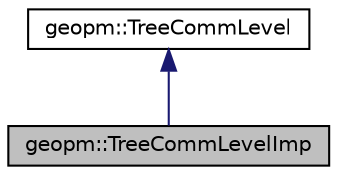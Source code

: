 digraph "geopm::TreeCommLevelImp"
{
  edge [fontname="Helvetica",fontsize="10",labelfontname="Helvetica",labelfontsize="10"];
  node [fontname="Helvetica",fontsize="10",shape=record];
  Node2 [label="geopm::TreeCommLevelImp",height=0.2,width=0.4,color="black", fillcolor="grey75", style="filled", fontcolor="black"];
  Node3 -> Node2 [dir="back",color="midnightblue",fontsize="10",style="solid",fontname="Helvetica"];
  Node3 [label="geopm::TreeCommLevel",height=0.2,width=0.4,color="black", fillcolor="white", style="filled",URL="$classgeopm_1_1_tree_comm_level.html"];
}
